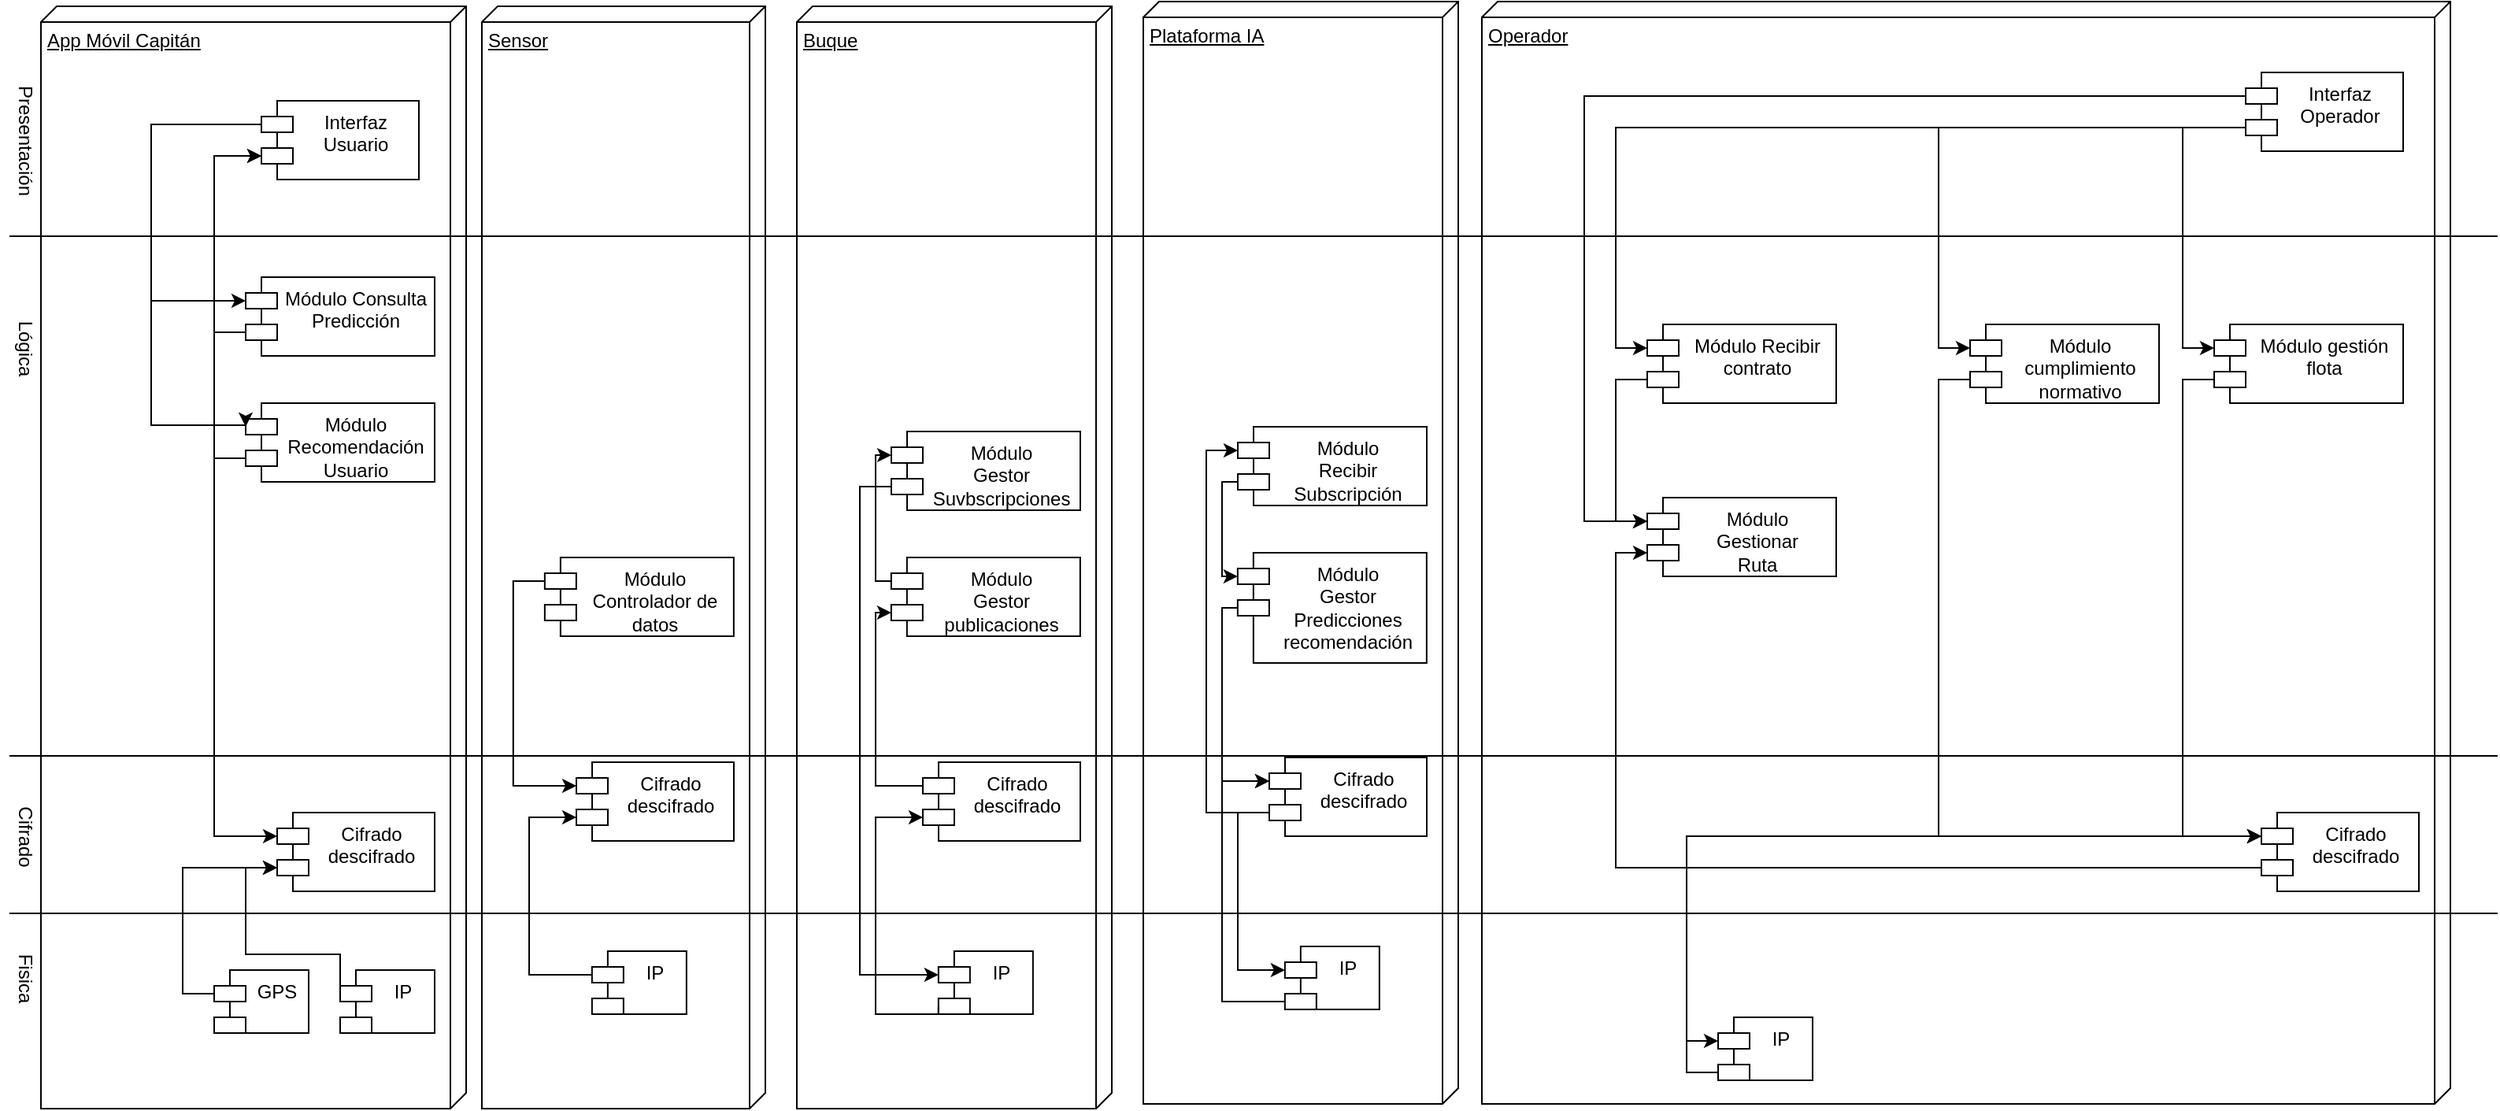 <mxfile version="24.0.7" type="github">
  <diagram name="Page-1" id="5f0bae14-7c28-e335-631c-24af17079c00">
    <mxGraphModel dx="1059" dy="563" grid="1" gridSize="10" guides="1" tooltips="1" connect="1" arrows="1" fold="1" page="1" pageScale="1" pageWidth="1100" pageHeight="850" background="none" math="0" shadow="0">
      <root>
        <mxCell id="0" />
        <mxCell id="1" parent="0" />
        <mxCell id="DLwNo6UtiTYIvXjJcbHC-93" value="Operador" style="verticalAlign=top;align=left;spacingTop=8;spacingLeft=2;spacingRight=12;shape=cube;size=10;direction=south;fontStyle=4;html=1;whiteSpace=wrap;" vertex="1" parent="1">
          <mxGeometry x="965" y="75" width="615" height="700" as="geometry" />
        </mxCell>
        <mxCell id="DLwNo6UtiTYIvXjJcbHC-2" value="App Móvil Capitán" style="verticalAlign=top;align=left;spacingTop=8;spacingLeft=2;spacingRight=12;shape=cube;size=10;direction=south;fontStyle=4;html=1;whiteSpace=wrap;" vertex="1" parent="1">
          <mxGeometry x="50" y="78" width="270" height="700" as="geometry" />
        </mxCell>
        <mxCell id="DLwNo6UtiTYIvXjJcbHC-6" value="Presentación" style="text;html=1;align=center;verticalAlign=middle;resizable=0;points=[];autosize=1;strokeColor=none;fillColor=none;rotation=90;" vertex="1" parent="1">
          <mxGeometry x="-5" y="148" width="90" height="30" as="geometry" />
        </mxCell>
        <mxCell id="DLwNo6UtiTYIvXjJcbHC-7" value="Lógica" style="text;html=1;align=center;verticalAlign=middle;resizable=0;points=[];autosize=1;strokeColor=none;fillColor=none;rotation=90;" vertex="1" parent="1">
          <mxGeometry x="10" y="280" width="60" height="30" as="geometry" />
        </mxCell>
        <mxCell id="DLwNo6UtiTYIvXjJcbHC-8" value="Cifrado" style="text;html=1;align=center;verticalAlign=middle;resizable=0;points=[];autosize=1;strokeColor=none;fillColor=none;rotation=90;" vertex="1" parent="1">
          <mxGeometry x="10" y="590" width="60" height="30" as="geometry" />
        </mxCell>
        <mxCell id="DLwNo6UtiTYIvXjJcbHC-9" value="Fisica" style="text;html=1;align=center;verticalAlign=middle;resizable=0;points=[];autosize=1;strokeColor=none;fillColor=none;rotation=90;" vertex="1" parent="1">
          <mxGeometry x="15" y="680" width="50" height="30" as="geometry" />
        </mxCell>
        <mxCell id="DLwNo6UtiTYIvXjJcbHC-25" style="edgeStyle=orthogonalEdgeStyle;rounded=0;orthogonalLoop=1;jettySize=auto;html=1;exitX=0;exitY=0;exitDx=0;exitDy=15;exitPerimeter=0;entryX=0;entryY=0;entryDx=0;entryDy=15;entryPerimeter=0;" edge="1" parent="1" source="DLwNo6UtiTYIvXjJcbHC-12" target="DLwNo6UtiTYIvXjJcbHC-13">
          <mxGeometry relative="1" as="geometry">
            <mxPoint x="169.93" y="163.97" as="sourcePoint" />
            <mxPoint x="159.93" y="278.97" as="targetPoint" />
            <Array as="points">
              <mxPoint x="120" y="153" />
              <mxPoint x="120" y="265" />
            </Array>
          </mxGeometry>
        </mxCell>
        <mxCell id="DLwNo6UtiTYIvXjJcbHC-12" value="&lt;div&gt;Interfaz &lt;br&gt;&lt;/div&gt;&lt;div&gt;Usuario&lt;br&gt;&lt;/div&gt;" style="shape=module;align=left;spacingLeft=20;align=center;verticalAlign=top;whiteSpace=wrap;html=1;" vertex="1" parent="1">
          <mxGeometry x="190" y="138" width="100" height="50" as="geometry" />
        </mxCell>
        <mxCell id="DLwNo6UtiTYIvXjJcbHC-13" value="&lt;div&gt;Módulo Consulta&lt;br&gt;&lt;/div&gt;&lt;div&gt;Predicción&lt;br&gt;&lt;/div&gt;" style="shape=module;align=left;spacingLeft=20;align=center;verticalAlign=top;whiteSpace=wrap;html=1;" vertex="1" parent="1">
          <mxGeometry x="180" y="250" width="120" height="50" as="geometry" />
        </mxCell>
        <mxCell id="DLwNo6UtiTYIvXjJcbHC-38" style="edgeStyle=orthogonalEdgeStyle;rounded=0;orthogonalLoop=1;jettySize=auto;html=1;exitX=0;exitY=0;exitDx=0;exitDy=35;exitPerimeter=0;entryX=0;entryY=0;entryDx=0;entryDy=15;entryPerimeter=0;" edge="1" parent="1" source="DLwNo6UtiTYIvXjJcbHC-15" target="DLwNo6UtiTYIvXjJcbHC-16">
          <mxGeometry relative="1" as="geometry" />
        </mxCell>
        <mxCell id="DLwNo6UtiTYIvXjJcbHC-15" value="&lt;div&gt;Módulo&lt;/div&gt;&lt;div&gt;Recomendación &lt;br&gt;&lt;/div&gt;&lt;div&gt;Usuario&lt;br&gt;&lt;/div&gt;" style="shape=module;align=left;spacingLeft=20;align=center;verticalAlign=top;whiteSpace=wrap;html=1;" vertex="1" parent="1">
          <mxGeometry x="180" y="330" width="120" height="50" as="geometry" />
        </mxCell>
        <mxCell id="DLwNo6UtiTYIvXjJcbHC-23" value="GPS" style="shape=module;align=left;spacingLeft=20;align=center;verticalAlign=top;whiteSpace=wrap;html=1;" vertex="1" parent="1">
          <mxGeometry x="160" y="690" width="60" height="40" as="geometry" />
        </mxCell>
        <mxCell id="DLwNo6UtiTYIvXjJcbHC-32" style="edgeStyle=orthogonalEdgeStyle;rounded=0;orthogonalLoop=1;jettySize=auto;html=1;exitX=0;exitY=0;exitDx=0;exitDy=15;exitPerimeter=0;entryX=0;entryY=0;entryDx=0;entryDy=15;entryPerimeter=0;" edge="1" parent="1" source="DLwNo6UtiTYIvXjJcbHC-12" target="DLwNo6UtiTYIvXjJcbHC-15">
          <mxGeometry relative="1" as="geometry">
            <mxPoint x="200" y="163" as="sourcePoint" />
            <mxPoint x="190" y="275" as="targetPoint" />
            <Array as="points">
              <mxPoint x="120" y="153" />
              <mxPoint x="120" y="344" />
              <mxPoint x="180" y="344" />
            </Array>
          </mxGeometry>
        </mxCell>
        <mxCell id="DLwNo6UtiTYIvXjJcbHC-33" style="edgeStyle=orthogonalEdgeStyle;rounded=0;orthogonalLoop=1;jettySize=auto;html=1;exitX=0;exitY=0;exitDx=0;exitDy=35;exitPerimeter=0;entryX=0;entryY=0;entryDx=0;entryDy=35;entryPerimeter=0;" edge="1" parent="1" source="DLwNo6UtiTYIvXjJcbHC-13" target="DLwNo6UtiTYIvXjJcbHC-12">
          <mxGeometry relative="1" as="geometry" />
        </mxCell>
        <mxCell id="DLwNo6UtiTYIvXjJcbHC-34" style="edgeStyle=orthogonalEdgeStyle;rounded=0;orthogonalLoop=1;jettySize=auto;html=1;exitX=0;exitY=0;exitDx=0;exitDy=35;exitPerimeter=0;entryX=0;entryY=0;entryDx=0;entryDy=35;entryPerimeter=0;" edge="1" parent="1" source="DLwNo6UtiTYIvXjJcbHC-15" target="DLwNo6UtiTYIvXjJcbHC-12">
          <mxGeometry relative="1" as="geometry" />
        </mxCell>
        <mxCell id="DLwNo6UtiTYIvXjJcbHC-56" value="" style="edgeStyle=orthogonalEdgeStyle;rounded=0;orthogonalLoop=1;jettySize=auto;html=1;exitX=0;exitY=0;exitDx=0;exitDy=15;exitPerimeter=0;entryX=0;entryY=0;entryDx=0;entryDy=35;entryPerimeter=0;" edge="1" parent="1" source="DLwNo6UtiTYIvXjJcbHC-23" target="DLwNo6UtiTYIvXjJcbHC-16">
          <mxGeometry relative="1" as="geometry">
            <mxPoint x="290" y="620" as="targetPoint" />
            <mxPoint x="160" y="705" as="sourcePoint" />
            <Array as="points">
              <mxPoint x="140" y="705" />
              <mxPoint x="140" y="625" />
            </Array>
          </mxGeometry>
        </mxCell>
        <mxCell id="DLwNo6UtiTYIvXjJcbHC-16" value="&lt;div&gt;Cifrado&lt;/div&gt;&lt;div&gt;descifrado&lt;br&gt;&lt;/div&gt;" style="shape=module;align=left;spacingLeft=20;align=center;verticalAlign=top;whiteSpace=wrap;html=1;" vertex="1" parent="1">
          <mxGeometry x="200" y="590" width="100" height="50" as="geometry" />
        </mxCell>
        <mxCell id="DLwNo6UtiTYIvXjJcbHC-4" value="Sensor" style="verticalAlign=top;align=left;spacingTop=8;spacingLeft=2;spacingRight=12;shape=cube;size=10;direction=south;fontStyle=4;html=1;whiteSpace=wrap;" vertex="1" parent="1">
          <mxGeometry x="330" y="78" width="180" height="700" as="geometry" />
        </mxCell>
        <mxCell id="DLwNo6UtiTYIvXjJcbHC-43" value="" style="group" vertex="1" connectable="0" parent="1">
          <mxGeometry x="360" y="428" width="130" height="290" as="geometry" />
        </mxCell>
        <mxCell id="DLwNo6UtiTYIvXjJcbHC-18" value="IP" style="shape=module;align=left;spacingLeft=20;align=center;verticalAlign=top;whiteSpace=wrap;html=1;" vertex="1" parent="DLwNo6UtiTYIvXjJcbHC-43">
          <mxGeometry x="39.93" y="250" width="60" height="40" as="geometry" />
        </mxCell>
        <mxCell id="DLwNo6UtiTYIvXjJcbHC-36" style="edgeStyle=orthogonalEdgeStyle;rounded=0;orthogonalLoop=1;jettySize=auto;html=1;exitX=0;exitY=0;exitDx=0;exitDy=15;exitPerimeter=0;entryX=0;entryY=0;entryDx=0;entryDy=35;entryPerimeter=0;" edge="1" parent="DLwNo6UtiTYIvXjJcbHC-43" source="DLwNo6UtiTYIvXjJcbHC-18" target="DLwNo6UtiTYIvXjJcbHC-39">
          <mxGeometry relative="1" as="geometry">
            <mxPoint x="39.93" y="180" as="targetPoint" />
            <Array as="points">
              <mxPoint y="265" />
              <mxPoint y="165" />
            </Array>
          </mxGeometry>
        </mxCell>
        <mxCell id="DLwNo6UtiTYIvXjJcbHC-39" value="&lt;div&gt;Cifrado&lt;/div&gt;&lt;div&gt;descifrado&lt;br&gt;&lt;/div&gt;" style="shape=module;align=left;spacingLeft=20;align=center;verticalAlign=top;whiteSpace=wrap;html=1;" vertex="1" parent="DLwNo6UtiTYIvXjJcbHC-43">
          <mxGeometry x="30" y="130" width="100" height="50" as="geometry" />
        </mxCell>
        <mxCell id="DLwNo6UtiTYIvXjJcbHC-40" value="&lt;div&gt;Módulo&lt;/div&gt;Controlador de datos" style="shape=module;align=left;spacingLeft=20;align=center;verticalAlign=top;whiteSpace=wrap;html=1;" vertex="1" parent="DLwNo6UtiTYIvXjJcbHC-43">
          <mxGeometry x="9.93" width="120" height="50" as="geometry" />
        </mxCell>
        <mxCell id="DLwNo6UtiTYIvXjJcbHC-42" style="edgeStyle=orthogonalEdgeStyle;rounded=0;orthogonalLoop=1;jettySize=auto;html=1;exitX=0;exitY=0;exitDx=0;exitDy=15;exitPerimeter=0;entryX=0;entryY=0;entryDx=0;entryDy=15;entryPerimeter=0;" edge="1" parent="DLwNo6UtiTYIvXjJcbHC-43" source="DLwNo6UtiTYIvXjJcbHC-40" target="DLwNo6UtiTYIvXjJcbHC-39">
          <mxGeometry relative="1" as="geometry" />
        </mxCell>
        <mxCell id="DLwNo6UtiTYIvXjJcbHC-58" value="" style="group" vertex="1" connectable="0" parent="1">
          <mxGeometry x="530" y="78" width="200" height="700" as="geometry" />
        </mxCell>
        <mxCell id="DLwNo6UtiTYIvXjJcbHC-5" value="Buque" style="verticalAlign=top;align=left;spacingTop=8;spacingLeft=2;spacingRight=12;shape=cube;size=10;direction=south;fontStyle=4;html=1;whiteSpace=wrap;" vertex="1" parent="DLwNo6UtiTYIvXjJcbHC-58">
          <mxGeometry width="200" height="700" as="geometry" />
        </mxCell>
        <mxCell id="DLwNo6UtiTYIvXjJcbHC-44" value="" style="group" vertex="1" connectable="0" parent="DLwNo6UtiTYIvXjJcbHC-58">
          <mxGeometry x="50" y="350" width="130" height="290" as="geometry" />
        </mxCell>
        <mxCell id="DLwNo6UtiTYIvXjJcbHC-45" value="IP" style="shape=module;align=left;spacingLeft=20;align=center;verticalAlign=top;whiteSpace=wrap;html=1;" vertex="1" parent="DLwNo6UtiTYIvXjJcbHC-44">
          <mxGeometry x="39.93" y="250" width="60" height="40" as="geometry" />
        </mxCell>
        <mxCell id="DLwNo6UtiTYIvXjJcbHC-46" style="edgeStyle=orthogonalEdgeStyle;rounded=0;orthogonalLoop=1;jettySize=auto;html=1;exitX=0;exitY=0;exitDx=0;exitDy=35;exitPerimeter=0;entryX=0;entryY=0;entryDx=0;entryDy=35;entryPerimeter=0;" edge="1" parent="DLwNo6UtiTYIvXjJcbHC-44" source="DLwNo6UtiTYIvXjJcbHC-45" target="DLwNo6UtiTYIvXjJcbHC-47">
          <mxGeometry relative="1" as="geometry">
            <mxPoint x="39.93" y="180" as="targetPoint" />
            <Array as="points">
              <mxPoint x="40" y="290" />
              <mxPoint y="290" />
              <mxPoint y="165" />
            </Array>
          </mxGeometry>
        </mxCell>
        <mxCell id="DLwNo6UtiTYIvXjJcbHC-47" value="&lt;div&gt;Cifrado&lt;/div&gt;&lt;div&gt;descifrado&lt;br&gt;&lt;/div&gt;" style="shape=module;align=left;spacingLeft=20;align=center;verticalAlign=top;whiteSpace=wrap;html=1;" vertex="1" parent="DLwNo6UtiTYIvXjJcbHC-44">
          <mxGeometry x="30" y="130" width="100" height="50" as="geometry" />
        </mxCell>
        <mxCell id="DLwNo6UtiTYIvXjJcbHC-48" value="&lt;div&gt;Módulo&lt;/div&gt;Gestor publicaciones" style="shape=module;align=left;spacingLeft=20;align=center;verticalAlign=top;whiteSpace=wrap;html=1;" vertex="1" parent="DLwNo6UtiTYIvXjJcbHC-44">
          <mxGeometry x="9.93" width="120" height="50" as="geometry" />
        </mxCell>
        <mxCell id="DLwNo6UtiTYIvXjJcbHC-54" style="edgeStyle=orthogonalEdgeStyle;rounded=0;orthogonalLoop=1;jettySize=auto;html=1;exitX=0;exitY=0;exitDx=0;exitDy=15;exitPerimeter=0;entryX=0;entryY=0;entryDx=0;entryDy=35;entryPerimeter=0;" edge="1" parent="DLwNo6UtiTYIvXjJcbHC-44" source="DLwNo6UtiTYIvXjJcbHC-47" target="DLwNo6UtiTYIvXjJcbHC-48">
          <mxGeometry relative="1" as="geometry">
            <Array as="points">
              <mxPoint y="145" />
              <mxPoint y="35" />
            </Array>
          </mxGeometry>
        </mxCell>
        <mxCell id="DLwNo6UtiTYIvXjJcbHC-50" value="&lt;div&gt;Módulo&lt;/div&gt;&lt;div&gt;Gestor&lt;/div&gt;&lt;div&gt;Suvbscripciones&lt;br&gt;&lt;/div&gt;" style="shape=module;align=left;spacingLeft=20;align=center;verticalAlign=top;whiteSpace=wrap;html=1;" vertex="1" parent="DLwNo6UtiTYIvXjJcbHC-58">
          <mxGeometry x="60" y="270" width="120" height="50" as="geometry" />
        </mxCell>
        <mxCell id="DLwNo6UtiTYIvXjJcbHC-51" style="edgeStyle=orthogonalEdgeStyle;rounded=0;orthogonalLoop=1;jettySize=auto;html=1;exitX=0;exitY=0;exitDx=0;exitDy=35;exitPerimeter=0;entryX=0;entryY=0;entryDx=0;entryDy=15;entryPerimeter=0;" edge="1" parent="DLwNo6UtiTYIvXjJcbHC-58" source="DLwNo6UtiTYIvXjJcbHC-50" target="DLwNo6UtiTYIvXjJcbHC-45">
          <mxGeometry relative="1" as="geometry" />
        </mxCell>
        <mxCell id="DLwNo6UtiTYIvXjJcbHC-55" style="edgeStyle=orthogonalEdgeStyle;rounded=0;orthogonalLoop=1;jettySize=auto;html=1;exitX=0;exitY=0;exitDx=0;exitDy=15;exitPerimeter=0;entryX=0;entryY=0;entryDx=0;entryDy=15;entryPerimeter=0;" edge="1" parent="DLwNo6UtiTYIvXjJcbHC-58" source="DLwNo6UtiTYIvXjJcbHC-48" target="DLwNo6UtiTYIvXjJcbHC-50">
          <mxGeometry relative="1" as="geometry">
            <Array as="points">
              <mxPoint x="50" y="365" />
              <mxPoint x="50" y="285" />
            </Array>
          </mxGeometry>
        </mxCell>
        <mxCell id="DLwNo6UtiTYIvXjJcbHC-59" value="" style="group" vertex="1" connectable="0" parent="1">
          <mxGeometry x="750" y="75" width="200" height="700" as="geometry" />
        </mxCell>
        <mxCell id="DLwNo6UtiTYIvXjJcbHC-60" value="Plataforma IA" style="verticalAlign=top;align=left;spacingTop=8;spacingLeft=2;spacingRight=12;shape=cube;size=10;direction=south;fontStyle=4;html=1;whiteSpace=wrap;" vertex="1" parent="DLwNo6UtiTYIvXjJcbHC-59">
          <mxGeometry width="200" height="700" as="geometry" />
        </mxCell>
        <mxCell id="DLwNo6UtiTYIvXjJcbHC-61" value="" style="group" vertex="1" connectable="0" parent="DLwNo6UtiTYIvXjJcbHC-59">
          <mxGeometry x="50" y="350" width="130" height="290" as="geometry" />
        </mxCell>
        <mxCell id="DLwNo6UtiTYIvXjJcbHC-62" value="IP" style="shape=module;align=left;spacingLeft=20;align=center;verticalAlign=top;whiteSpace=wrap;html=1;" vertex="1" parent="DLwNo6UtiTYIvXjJcbHC-61">
          <mxGeometry x="39.93" y="250" width="60" height="40" as="geometry" />
        </mxCell>
        <mxCell id="DLwNo6UtiTYIvXjJcbHC-63" style="edgeStyle=orthogonalEdgeStyle;rounded=0;orthogonalLoop=1;jettySize=auto;html=1;exitX=0;exitY=0;exitDx=0;exitDy=35;exitPerimeter=0;entryX=0;entryY=0;entryDx=0;entryDy=15;entryPerimeter=0;" edge="1" parent="DLwNo6UtiTYIvXjJcbHC-61" source="DLwNo6UtiTYIvXjJcbHC-62" target="DLwNo6UtiTYIvXjJcbHC-64">
          <mxGeometry relative="1" as="geometry">
            <mxPoint x="39.93" y="180" as="targetPoint" />
            <Array as="points">
              <mxPoint y="285" />
              <mxPoint y="145" />
            </Array>
          </mxGeometry>
        </mxCell>
        <mxCell id="DLwNo6UtiTYIvXjJcbHC-64" value="&lt;div&gt;Cifrado&lt;/div&gt;&lt;div&gt;descifrado&lt;br&gt;&lt;/div&gt;" style="shape=module;align=left;spacingLeft=20;align=center;verticalAlign=top;whiteSpace=wrap;html=1;" vertex="1" parent="DLwNo6UtiTYIvXjJcbHC-61">
          <mxGeometry x="30" y="130" width="100" height="50" as="geometry" />
        </mxCell>
        <mxCell id="DLwNo6UtiTYIvXjJcbHC-65" value="&lt;div&gt;Módulo&lt;/div&gt;Gestor Predicciones recomendación" style="shape=module;align=left;spacingLeft=20;align=center;verticalAlign=top;whiteSpace=wrap;html=1;" vertex="1" parent="DLwNo6UtiTYIvXjJcbHC-61">
          <mxGeometry x="9.93" width="120" height="70" as="geometry" />
        </mxCell>
        <mxCell id="DLwNo6UtiTYIvXjJcbHC-78" style="edgeStyle=orthogonalEdgeStyle;rounded=0;orthogonalLoop=1;jettySize=auto;html=1;exitX=0;exitY=0;exitDx=0;exitDy=35;exitPerimeter=0;entryX=0;entryY=0;entryDx=0;entryDy=15;entryPerimeter=0;" edge="1" parent="DLwNo6UtiTYIvXjJcbHC-61" source="DLwNo6UtiTYIvXjJcbHC-64" target="DLwNo6UtiTYIvXjJcbHC-62">
          <mxGeometry relative="1" as="geometry" />
        </mxCell>
        <mxCell id="DLwNo6UtiTYIvXjJcbHC-80" style="edgeStyle=orthogonalEdgeStyle;rounded=0;orthogonalLoop=1;jettySize=auto;html=1;exitX=0;exitY=0;exitDx=0;exitDy=35;exitPerimeter=0;entryX=0;entryY=0;entryDx=0;entryDy=15;entryPerimeter=0;" edge="1" parent="DLwNo6UtiTYIvXjJcbHC-61" source="DLwNo6UtiTYIvXjJcbHC-65" target="DLwNo6UtiTYIvXjJcbHC-64">
          <mxGeometry relative="1" as="geometry">
            <Array as="points">
              <mxPoint y="35" />
              <mxPoint y="145" />
            </Array>
          </mxGeometry>
        </mxCell>
        <mxCell id="DLwNo6UtiTYIvXjJcbHC-67" value="&lt;div&gt;Módulo&lt;/div&gt;&lt;div&gt;Recibir&lt;/div&gt;&lt;div&gt;Subscripción&lt;br&gt;&lt;/div&gt;" style="shape=module;align=left;spacingLeft=20;align=center;verticalAlign=top;whiteSpace=wrap;html=1;" vertex="1" parent="DLwNo6UtiTYIvXjJcbHC-59">
          <mxGeometry x="60" y="270" width="120" height="50" as="geometry" />
        </mxCell>
        <mxCell id="DLwNo6UtiTYIvXjJcbHC-79" style="edgeStyle=orthogonalEdgeStyle;rounded=0;orthogonalLoop=1;jettySize=auto;html=1;exitX=0;exitY=0;exitDx=0;exitDy=35;exitPerimeter=0;entryX=0;entryY=0;entryDx=0;entryDy=15;entryPerimeter=0;" edge="1" parent="DLwNo6UtiTYIvXjJcbHC-59" source="DLwNo6UtiTYIvXjJcbHC-64" target="DLwNo6UtiTYIvXjJcbHC-67">
          <mxGeometry relative="1" as="geometry" />
        </mxCell>
        <mxCell id="DLwNo6UtiTYIvXjJcbHC-81" style="edgeStyle=orthogonalEdgeStyle;rounded=0;orthogonalLoop=1;jettySize=auto;html=1;exitX=0;exitY=0;exitDx=0;exitDy=35;exitPerimeter=0;entryX=0;entryY=0;entryDx=0;entryDy=15;entryPerimeter=0;" edge="1" parent="DLwNo6UtiTYIvXjJcbHC-59" source="DLwNo6UtiTYIvXjJcbHC-67" target="DLwNo6UtiTYIvXjJcbHC-65">
          <mxGeometry relative="1" as="geometry">
            <Array as="points">
              <mxPoint x="50" y="305" />
              <mxPoint x="50" y="365" />
            </Array>
          </mxGeometry>
        </mxCell>
        <mxCell id="DLwNo6UtiTYIvXjJcbHC-70" value="IP" style="shape=module;align=left;spacingLeft=20;align=center;verticalAlign=top;whiteSpace=wrap;html=1;" vertex="1" parent="1">
          <mxGeometry x="240.0" y="690" width="60" height="40" as="geometry" />
        </mxCell>
        <mxCell id="DLwNo6UtiTYIvXjJcbHC-72" style="edgeStyle=orthogonalEdgeStyle;rounded=0;orthogonalLoop=1;jettySize=auto;html=1;exitX=0;exitY=0;exitDx=0;exitDy=15;exitPerimeter=0;entryX=0;entryY=0;entryDx=0;entryDy=35;entryPerimeter=0;" edge="1" parent="1" source="DLwNo6UtiTYIvXjJcbHC-70" target="DLwNo6UtiTYIvXjJcbHC-16">
          <mxGeometry relative="1" as="geometry">
            <Array as="points">
              <mxPoint x="240" y="680" />
              <mxPoint x="180" y="680" />
              <mxPoint x="180" y="625" />
            </Array>
          </mxGeometry>
        </mxCell>
        <mxCell id="DLwNo6UtiTYIvXjJcbHC-84" value="&lt;div&gt;Módulo Recibir contrato&lt;br&gt;&lt;/div&gt;" style="shape=module;align=left;spacingLeft=20;align=center;verticalAlign=top;whiteSpace=wrap;html=1;" vertex="1" parent="1">
          <mxGeometry x="1070" y="280" width="120" height="50" as="geometry" />
        </mxCell>
        <mxCell id="DLwNo6UtiTYIvXjJcbHC-87" value="&lt;div&gt;Módulo&lt;/div&gt;&lt;div&gt;Gestionar &lt;br&gt;&lt;/div&gt;&lt;div&gt;Ruta&lt;br&gt;&lt;/div&gt;" style="shape=module;align=left;spacingLeft=20;align=center;verticalAlign=top;whiteSpace=wrap;html=1;" vertex="1" parent="1">
          <mxGeometry x="1070" y="390" width="120" height="50" as="geometry" />
        </mxCell>
        <mxCell id="DLwNo6UtiTYIvXjJcbHC-89" value="&lt;div&gt;Cifrado&lt;/div&gt;&lt;div&gt;descifrado&lt;br&gt;&lt;/div&gt;" style="shape=module;align=left;spacingLeft=20;align=center;verticalAlign=top;whiteSpace=wrap;html=1;" vertex="1" parent="1">
          <mxGeometry x="1460" y="590" width="100" height="50" as="geometry" />
        </mxCell>
        <mxCell id="DLwNo6UtiTYIvXjJcbHC-92" value="IP" style="shape=module;align=left;spacingLeft=20;align=center;verticalAlign=top;whiteSpace=wrap;html=1;" vertex="1" parent="1">
          <mxGeometry x="1115" y="720" width="60" height="40" as="geometry" />
        </mxCell>
        <mxCell id="DLwNo6UtiTYIvXjJcbHC-95" style="edgeStyle=orthogonalEdgeStyle;rounded=0;orthogonalLoop=1;jettySize=auto;html=1;exitX=0;exitY=0;exitDx=0;exitDy=35;exitPerimeter=0;entryX=0;entryY=0;entryDx=0;entryDy=15;entryPerimeter=0;" edge="1" parent="1" source="DLwNo6UtiTYIvXjJcbHC-92" target="DLwNo6UtiTYIvXjJcbHC-89">
          <mxGeometry relative="1" as="geometry" />
        </mxCell>
        <mxCell id="DLwNo6UtiTYIvXjJcbHC-96" value="&lt;div&gt;Interfaz &lt;br&gt;&lt;/div&gt;&lt;div&gt;Operador&lt;br&gt;&lt;/div&gt;" style="shape=module;align=left;spacingLeft=20;align=center;verticalAlign=top;whiteSpace=wrap;html=1;" vertex="1" parent="1">
          <mxGeometry x="1450" y="120" width="100" height="50" as="geometry" />
        </mxCell>
        <mxCell id="DLwNo6UtiTYIvXjJcbHC-100" style="edgeStyle=orthogonalEdgeStyle;rounded=0;orthogonalLoop=1;jettySize=auto;html=1;exitX=0;exitY=0;exitDx=0;exitDy=35;exitPerimeter=0;entryX=0;entryY=0;entryDx=0;entryDy=15;entryPerimeter=0;" edge="1" parent="1" source="DLwNo6UtiTYIvXjJcbHC-96" target="DLwNo6UtiTYIvXjJcbHC-84">
          <mxGeometry relative="1" as="geometry" />
        </mxCell>
        <mxCell id="DLwNo6UtiTYIvXjJcbHC-101" style="edgeStyle=orthogonalEdgeStyle;rounded=0;orthogonalLoop=1;jettySize=auto;html=1;exitX=0;exitY=0;exitDx=0;exitDy=15;exitPerimeter=0;entryX=0;entryY=0;entryDx=0;entryDy=15;entryPerimeter=0;" edge="1" parent="1" source="DLwNo6UtiTYIvXjJcbHC-96" target="DLwNo6UtiTYIvXjJcbHC-87">
          <mxGeometry relative="1" as="geometry">
            <Array as="points">
              <mxPoint x="1030" y="135" />
              <mxPoint x="1030" y="405" />
            </Array>
          </mxGeometry>
        </mxCell>
        <mxCell id="DLwNo6UtiTYIvXjJcbHC-102" style="edgeStyle=orthogonalEdgeStyle;rounded=0;orthogonalLoop=1;jettySize=auto;html=1;exitX=0;exitY=0;exitDx=0;exitDy=35;exitPerimeter=0;entryX=0;entryY=0;entryDx=0;entryDy=15;entryPerimeter=0;" edge="1" parent="1" source="DLwNo6UtiTYIvXjJcbHC-84" target="DLwNo6UtiTYIvXjJcbHC-87">
          <mxGeometry relative="1" as="geometry" />
        </mxCell>
        <mxCell id="DLwNo6UtiTYIvXjJcbHC-103" style="edgeStyle=orthogonalEdgeStyle;rounded=0;orthogonalLoop=1;jettySize=auto;html=1;exitX=0;exitY=0;exitDx=0;exitDy=35;exitPerimeter=0;entryX=0;entryY=0;entryDx=0;entryDy=35;entryPerimeter=0;" edge="1" parent="1" source="DLwNo6UtiTYIvXjJcbHC-89" target="DLwNo6UtiTYIvXjJcbHC-87">
          <mxGeometry relative="1" as="geometry" />
        </mxCell>
        <mxCell id="DLwNo6UtiTYIvXjJcbHC-104" value="&lt;div&gt;Módulo cumplimiento&lt;/div&gt;&lt;div&gt;normativo&lt;br&gt;&lt;/div&gt;" style="shape=module;align=left;spacingLeft=20;align=center;verticalAlign=top;whiteSpace=wrap;html=1;" vertex="1" parent="1">
          <mxGeometry x="1275" y="280" width="120" height="50" as="geometry" />
        </mxCell>
        <mxCell id="DLwNo6UtiTYIvXjJcbHC-105" value="&lt;div&gt;Módulo gestión&lt;/div&gt;&lt;div&gt;flota&lt;br&gt;&lt;/div&gt;" style="shape=module;align=left;spacingLeft=20;align=center;verticalAlign=top;whiteSpace=wrap;html=1;" vertex="1" parent="1">
          <mxGeometry x="1430" y="280" width="120" height="50" as="geometry" />
        </mxCell>
        <mxCell id="DLwNo6UtiTYIvXjJcbHC-106" style="edgeStyle=orthogonalEdgeStyle;rounded=0;orthogonalLoop=1;jettySize=auto;html=1;exitX=0;exitY=0;exitDx=0;exitDy=35;exitPerimeter=0;entryX=0;entryY=0;entryDx=0;entryDy=15;entryPerimeter=0;" edge="1" parent="1" source="DLwNo6UtiTYIvXjJcbHC-96" target="DLwNo6UtiTYIvXjJcbHC-104">
          <mxGeometry relative="1" as="geometry" />
        </mxCell>
        <mxCell id="DLwNo6UtiTYIvXjJcbHC-107" style="edgeStyle=orthogonalEdgeStyle;rounded=0;orthogonalLoop=1;jettySize=auto;html=1;exitX=0;exitY=0;exitDx=0;exitDy=35;exitPerimeter=0;entryX=0;entryY=0;entryDx=0;entryDy=15;entryPerimeter=0;" edge="1" parent="1" source="DLwNo6UtiTYIvXjJcbHC-96" target="DLwNo6UtiTYIvXjJcbHC-105">
          <mxGeometry relative="1" as="geometry" />
        </mxCell>
        <mxCell id="DLwNo6UtiTYIvXjJcbHC-108" style="edgeStyle=orthogonalEdgeStyle;rounded=0;orthogonalLoop=1;jettySize=auto;html=1;exitX=0;exitY=0;exitDx=0;exitDy=35;exitPerimeter=0;entryX=0;entryY=0;entryDx=0;entryDy=15;entryPerimeter=0;" edge="1" parent="1" source="DLwNo6UtiTYIvXjJcbHC-104" target="DLwNo6UtiTYIvXjJcbHC-89">
          <mxGeometry relative="1" as="geometry" />
        </mxCell>
        <mxCell id="DLwNo6UtiTYIvXjJcbHC-109" style="edgeStyle=orthogonalEdgeStyle;rounded=0;orthogonalLoop=1;jettySize=auto;html=1;exitX=0;exitY=0;exitDx=0;exitDy=35;exitPerimeter=0;entryX=0;entryY=0;entryDx=0;entryDy=15;entryPerimeter=0;" edge="1" parent="1" source="DLwNo6UtiTYIvXjJcbHC-105" target="DLwNo6UtiTYIvXjJcbHC-89">
          <mxGeometry relative="1" as="geometry" />
        </mxCell>
        <mxCell id="DLwNo6UtiTYIvXjJcbHC-10" value="" style="line;strokeWidth=1;fillColor=none;align=left;verticalAlign=middle;spacingTop=-1;spacingLeft=3;spacingRight=3;rotatable=0;labelPosition=right;points=[];portConstraint=eastwest;strokeColor=inherit;" vertex="1" parent="1">
          <mxGeometry x="30" y="550" width="1580" height="8" as="geometry" />
        </mxCell>
        <mxCell id="DLwNo6UtiTYIvXjJcbHC-3" value="" style="line;strokeWidth=1;fillColor=none;align=left;verticalAlign=middle;spacingTop=-1;spacingLeft=3;spacingRight=3;rotatable=0;labelPosition=right;points=[];portConstraint=eastwest;strokeColor=inherit;" vertex="1" parent="1">
          <mxGeometry x="30" y="220" width="1580" height="8" as="geometry" />
        </mxCell>
        <mxCell id="DLwNo6UtiTYIvXjJcbHC-11" value="" style="line;strokeWidth=1;fillColor=none;align=left;verticalAlign=middle;spacingTop=-1;spacingLeft=3;spacingRight=3;rotatable=0;labelPosition=right;points=[];portConstraint=eastwest;strokeColor=inherit;" vertex="1" parent="1">
          <mxGeometry x="30" y="650" width="1580" height="8" as="geometry" />
        </mxCell>
        <mxCell id="DLwNo6UtiTYIvXjJcbHC-110" style="edgeStyle=orthogonalEdgeStyle;rounded=0;orthogonalLoop=1;jettySize=auto;html=1;exitX=0;exitY=0;exitDx=0;exitDy=35;exitPerimeter=0;entryX=0;entryY=0;entryDx=0;entryDy=15;entryPerimeter=0;" edge="1" parent="1" source="DLwNo6UtiTYIvXjJcbHC-89" target="DLwNo6UtiTYIvXjJcbHC-92">
          <mxGeometry relative="1" as="geometry" />
        </mxCell>
      </root>
    </mxGraphModel>
  </diagram>
</mxfile>
